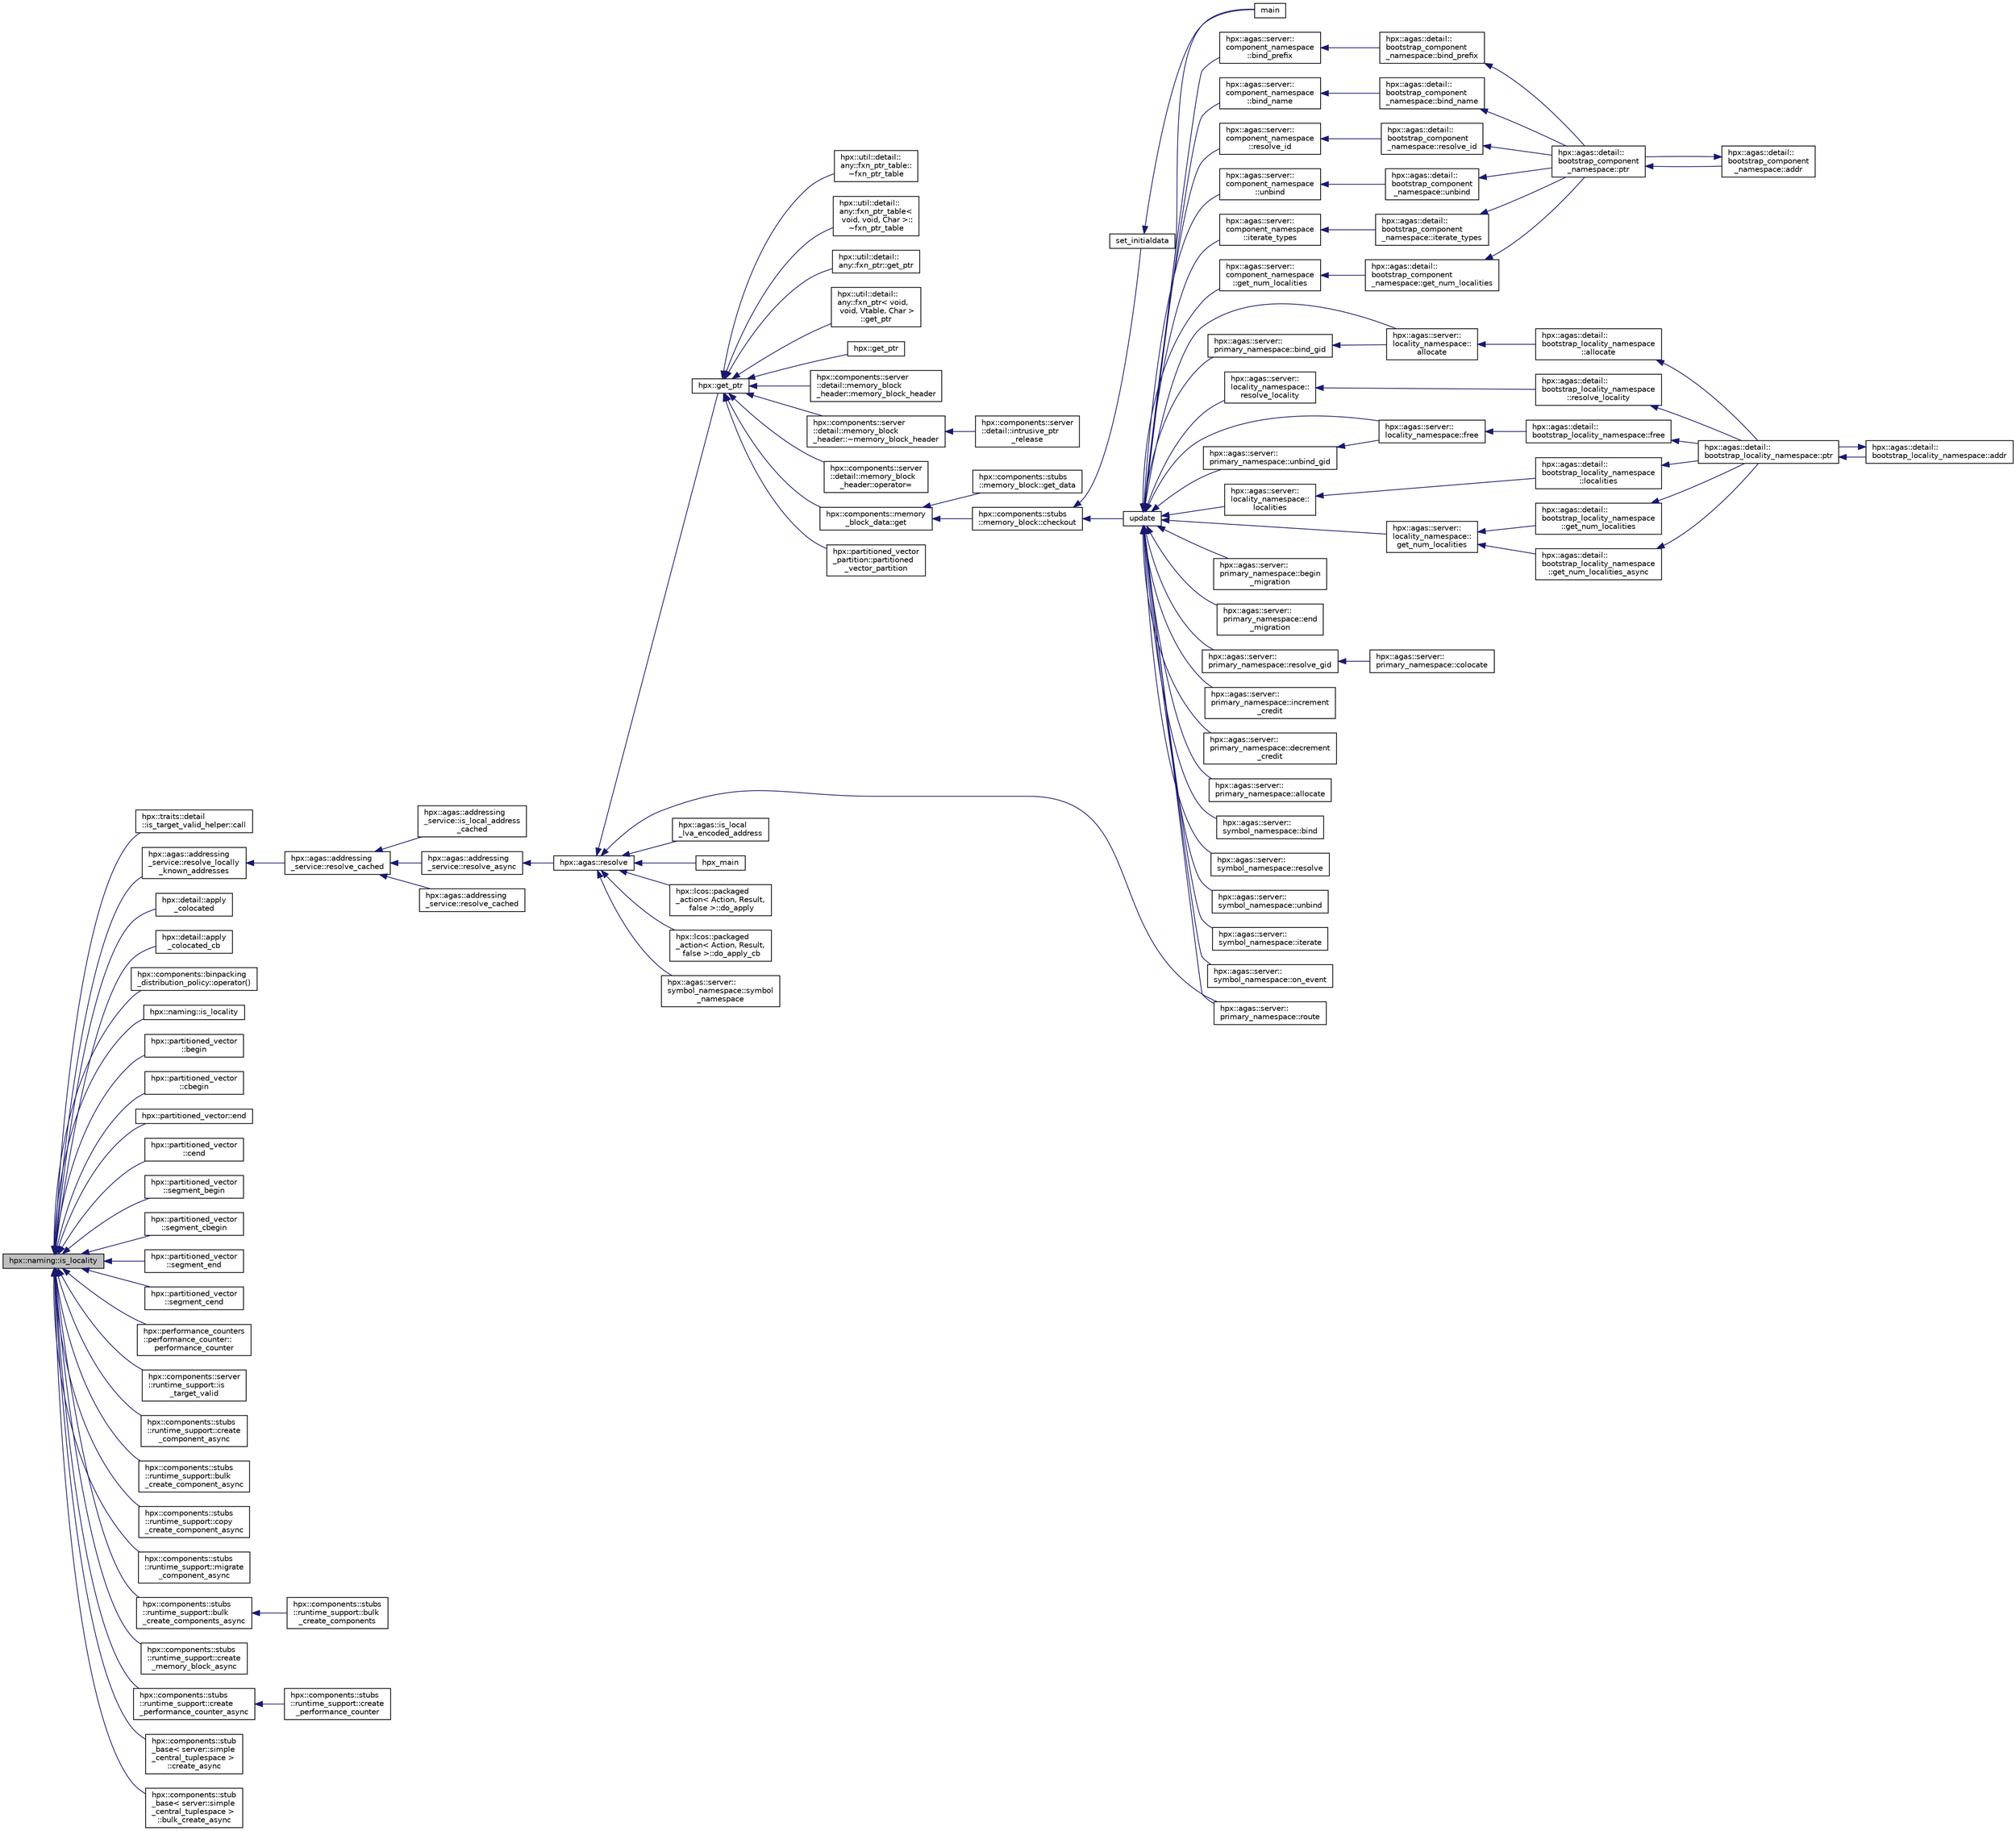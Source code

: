digraph "hpx::naming::is_locality"
{
  edge [fontname="Helvetica",fontsize="10",labelfontname="Helvetica",labelfontsize="10"];
  node [fontname="Helvetica",fontsize="10",shape=record];
  rankdir="LR";
  Node4150 [label="hpx::naming::is_locality",height=0.2,width=0.4,color="black", fillcolor="grey75", style="filled", fontcolor="black"];
  Node4150 -> Node4151 [dir="back",color="midnightblue",fontsize="10",style="solid",fontname="Helvetica"];
  Node4151 [label="hpx::traits::detail\l::is_target_valid_helper::call",height=0.2,width=0.4,color="black", fillcolor="white", style="filled",URL="$d4/d9e/structhpx_1_1traits_1_1detail_1_1is__target__valid__helper.html#a0949a185d55ffd0f45e80f6aa623934b"];
  Node4150 -> Node4152 [dir="back",color="midnightblue",fontsize="10",style="solid",fontname="Helvetica"];
  Node4152 [label="hpx::agas::addressing\l_service::resolve_locally\l_known_addresses",height=0.2,width=0.4,color="black", fillcolor="white", style="filled",URL="$db/d58/structhpx_1_1agas_1_1addressing__service.html#afb44b2c86524b47d1431d9d66524075c"];
  Node4152 -> Node4153 [dir="back",color="midnightblue",fontsize="10",style="solid",fontname="Helvetica"];
  Node4153 [label="hpx::agas::addressing\l_service::resolve_cached",height=0.2,width=0.4,color="black", fillcolor="white", style="filled",URL="$db/d58/structhpx_1_1agas_1_1addressing__service.html#a187ac62b4a4b7c1b98b75979357f07a9"];
  Node4153 -> Node4154 [dir="back",color="midnightblue",fontsize="10",style="solid",fontname="Helvetica"];
  Node4154 [label="hpx::agas::addressing\l_service::is_local_address\l_cached",height=0.2,width=0.4,color="black", fillcolor="white", style="filled",URL="$db/d58/structhpx_1_1agas_1_1addressing__service.html#ac22315a71f47927a730953d44c01e119"];
  Node4153 -> Node4155 [dir="back",color="midnightblue",fontsize="10",style="solid",fontname="Helvetica"];
  Node4155 [label="hpx::agas::addressing\l_service::resolve_async",height=0.2,width=0.4,color="black", fillcolor="white", style="filled",URL="$db/d58/structhpx_1_1agas_1_1addressing__service.html#a3344990e7d5c255f51bf89a8fb2828eb"];
  Node4155 -> Node4156 [dir="back",color="midnightblue",fontsize="10",style="solid",fontname="Helvetica"];
  Node4156 [label="hpx::agas::resolve",height=0.2,width=0.4,color="black", fillcolor="white", style="filled",URL="$dc/d54/namespacehpx_1_1agas.html#aa3252ce39fbc229439bb0d85875b01fb"];
  Node4156 -> Node4157 [dir="back",color="midnightblue",fontsize="10",style="solid",fontname="Helvetica"];
  Node4157 [label="hpx::get_ptr",height=0.2,width=0.4,color="black", fillcolor="white", style="filled",URL="$d8/d83/namespacehpx.html#aeb814737de830a2e8e340ca052d5ebfa",tooltip="Returns a future referring to the pointer to the underlying memory of a component. "];
  Node4157 -> Node4158 [dir="back",color="midnightblue",fontsize="10",style="solid",fontname="Helvetica"];
  Node4158 [label="hpx::util::detail::\lany::fxn_ptr_table::\l~fxn_ptr_table",height=0.2,width=0.4,color="black", fillcolor="white", style="filled",URL="$d4/d23/structhpx_1_1util_1_1detail_1_1any_1_1fxn__ptr__table.html#abec0243c15a22c17b416628b8de59111"];
  Node4157 -> Node4159 [dir="back",color="midnightblue",fontsize="10",style="solid",fontname="Helvetica"];
  Node4159 [label="hpx::util::detail::\lany::fxn_ptr_table\<\l void, void, Char \>::\l~fxn_ptr_table",height=0.2,width=0.4,color="black", fillcolor="white", style="filled",URL="$d3/d8f/structhpx_1_1util_1_1detail_1_1any_1_1fxn__ptr__table_3_01void_00_01void_00_01_char_01_4.html#aa98a639e98218646776adc0f4d0c4f68"];
  Node4157 -> Node4160 [dir="back",color="midnightblue",fontsize="10",style="solid",fontname="Helvetica"];
  Node4160 [label="hpx::util::detail::\lany::fxn_ptr::get_ptr",height=0.2,width=0.4,color="black", fillcolor="white", style="filled",URL="$d7/dcb/structhpx_1_1util_1_1detail_1_1any_1_1fxn__ptr.html#a43d78a2ab4dd4b2149f361b38eeac853"];
  Node4157 -> Node4161 [dir="back",color="midnightblue",fontsize="10",style="solid",fontname="Helvetica"];
  Node4161 [label="hpx::util::detail::\lany::fxn_ptr\< void,\l void, Vtable, Char \>\l::get_ptr",height=0.2,width=0.4,color="black", fillcolor="white", style="filled",URL="$d4/dfd/structhpx_1_1util_1_1detail_1_1any_1_1fxn__ptr_3_01void_00_01void_00_01_vtable_00_01_char_01_4.html#a92b4217797102bca7f9ebe903be1cbbe"];
  Node4157 -> Node4162 [dir="back",color="midnightblue",fontsize="10",style="solid",fontname="Helvetica"];
  Node4162 [label="hpx::get_ptr",height=0.2,width=0.4,color="black", fillcolor="white", style="filled",URL="$d8/d83/namespacehpx.html#a488c36e8791a0f000ffce5ce86994602",tooltip="Returns a future referring to the pointer to the underlying memory of a component. "];
  Node4157 -> Node4163 [dir="back",color="midnightblue",fontsize="10",style="solid",fontname="Helvetica"];
  Node4163 [label="hpx::components::server\l::detail::memory_block\l_header::memory_block_header",height=0.2,width=0.4,color="black", fillcolor="white", style="filled",URL="$d7/d1b/classhpx_1_1components_1_1server_1_1detail_1_1memory__block__header.html#aed5e8cf63bf5845d4e1e6d24c5ff36fe"];
  Node4157 -> Node4164 [dir="back",color="midnightblue",fontsize="10",style="solid",fontname="Helvetica"];
  Node4164 [label="hpx::components::server\l::detail::memory_block\l_header::~memory_block_header",height=0.2,width=0.4,color="black", fillcolor="white", style="filled",URL="$d7/d1b/classhpx_1_1components_1_1server_1_1detail_1_1memory__block__header.html#a64944da9256f10c75be3c4683f978314"];
  Node4164 -> Node4165 [dir="back",color="midnightblue",fontsize="10",style="solid",fontname="Helvetica"];
  Node4165 [label="hpx::components::server\l::detail::intrusive_ptr\l_release",height=0.2,width=0.4,color="black", fillcolor="white", style="filled",URL="$d8/d25/namespacehpx_1_1components_1_1server_1_1detail.html#a17d9da126dd7a005fe03586fc75ca180"];
  Node4157 -> Node4166 [dir="back",color="midnightblue",fontsize="10",style="solid",fontname="Helvetica"];
  Node4166 [label="hpx::components::server\l::detail::memory_block\l_header::operator=",height=0.2,width=0.4,color="black", fillcolor="white", style="filled",URL="$d7/d1b/classhpx_1_1components_1_1server_1_1detail_1_1memory__block__header.html#a9f0f60ded060c5333875f47c4d36df16"];
  Node4157 -> Node4167 [dir="back",color="midnightblue",fontsize="10",style="solid",fontname="Helvetica"];
  Node4167 [label="hpx::components::memory\l_block_data::get",height=0.2,width=0.4,color="black", fillcolor="white", style="filled",URL="$d5/d76/classhpx_1_1components_1_1memory__block__data.html#a97ce2f01b730d8d90d329c1642fc0b28"];
  Node4167 -> Node4168 [dir="back",color="midnightblue",fontsize="10",style="solid",fontname="Helvetica"];
  Node4168 [label="hpx::components::stubs\l::memory_block::get_data",height=0.2,width=0.4,color="black", fillcolor="white", style="filled",URL="$d2/d46/structhpx_1_1components_1_1stubs_1_1memory__block.html#ac16c7812886244945987a05d7cb9b6e2"];
  Node4167 -> Node4169 [dir="back",color="midnightblue",fontsize="10",style="solid",fontname="Helvetica"];
  Node4169 [label="hpx::components::stubs\l::memory_block::checkout",height=0.2,width=0.4,color="black", fillcolor="white", style="filled",URL="$d2/d46/structhpx_1_1components_1_1stubs_1_1memory__block.html#a37128bbb38e0ee31010f3d06d6de4e66"];
  Node4169 -> Node4170 [dir="back",color="midnightblue",fontsize="10",style="solid",fontname="Helvetica"];
  Node4170 [label="set_initialdata",height=0.2,width=0.4,color="black", fillcolor="white", style="filled",URL="$d7/d8b/non__atomic__rma_8cpp.html#a8088a219b6b7da870545f4ec73f80930"];
  Node4170 -> Node4171 [dir="back",color="midnightblue",fontsize="10",style="solid",fontname="Helvetica"];
  Node4171 [label="main",height=0.2,width=0.4,color="black", fillcolor="white", style="filled",URL="$d7/d8b/non__atomic__rma_8cpp.html#a0ddf1224851353fc92bfbff6f499fa97"];
  Node4169 -> Node4172 [dir="back",color="midnightblue",fontsize="10",style="solid",fontname="Helvetica"];
  Node4172 [label="update",height=0.2,width=0.4,color="black", fillcolor="white", style="filled",URL="$d7/d8b/non__atomic__rma_8cpp.html#a1f6c9aa3449cfad360e892c9c0bb7773"];
  Node4172 -> Node4173 [dir="back",color="midnightblue",fontsize="10",style="solid",fontname="Helvetica"];
  Node4173 [label="hpx::agas::server::\lcomponent_namespace\l::bind_prefix",height=0.2,width=0.4,color="black", fillcolor="white", style="filled",URL="$d4/dc8/structhpx_1_1agas_1_1server_1_1component__namespace.html#aa0f1e073d2837e493bbb13ffd5c06dc7"];
  Node4173 -> Node4174 [dir="back",color="midnightblue",fontsize="10",style="solid",fontname="Helvetica"];
  Node4174 [label="hpx::agas::detail::\lbootstrap_component\l_namespace::bind_prefix",height=0.2,width=0.4,color="black", fillcolor="white", style="filled",URL="$d4/db7/structhpx_1_1agas_1_1detail_1_1bootstrap__component__namespace.html#a9c4e85844335c1eb7a2dee35ab973927"];
  Node4174 -> Node4175 [dir="back",color="midnightblue",fontsize="10",style="solid",fontname="Helvetica"];
  Node4175 [label="hpx::agas::detail::\lbootstrap_component\l_namespace::ptr",height=0.2,width=0.4,color="black", fillcolor="white", style="filled",URL="$d4/db7/structhpx_1_1agas_1_1detail_1_1bootstrap__component__namespace.html#a2ddc1b51e40d6b5c32f7eeba52a7527d"];
  Node4175 -> Node4176 [dir="back",color="midnightblue",fontsize="10",style="solid",fontname="Helvetica"];
  Node4176 [label="hpx::agas::detail::\lbootstrap_component\l_namespace::addr",height=0.2,width=0.4,color="black", fillcolor="white", style="filled",URL="$d4/db7/structhpx_1_1agas_1_1detail_1_1bootstrap__component__namespace.html#a4947343cef580d3a72f9fcb6803a54b1"];
  Node4176 -> Node4175 [dir="back",color="midnightblue",fontsize="10",style="solid",fontname="Helvetica"];
  Node4172 -> Node4177 [dir="back",color="midnightblue",fontsize="10",style="solid",fontname="Helvetica"];
  Node4177 [label="hpx::agas::server::\lcomponent_namespace\l::bind_name",height=0.2,width=0.4,color="black", fillcolor="white", style="filled",URL="$d4/dc8/structhpx_1_1agas_1_1server_1_1component__namespace.html#ac81ad0c6b5a63d0af3299207949b4749"];
  Node4177 -> Node4178 [dir="back",color="midnightblue",fontsize="10",style="solid",fontname="Helvetica"];
  Node4178 [label="hpx::agas::detail::\lbootstrap_component\l_namespace::bind_name",height=0.2,width=0.4,color="black", fillcolor="white", style="filled",URL="$d4/db7/structhpx_1_1agas_1_1detail_1_1bootstrap__component__namespace.html#ad25372861bda6208139f91887d918fbb"];
  Node4178 -> Node4175 [dir="back",color="midnightblue",fontsize="10",style="solid",fontname="Helvetica"];
  Node4172 -> Node4179 [dir="back",color="midnightblue",fontsize="10",style="solid",fontname="Helvetica"];
  Node4179 [label="hpx::agas::server::\lcomponent_namespace\l::resolve_id",height=0.2,width=0.4,color="black", fillcolor="white", style="filled",URL="$d4/dc8/structhpx_1_1agas_1_1server_1_1component__namespace.html#acee1577d340b0c3af69fea410a97e760"];
  Node4179 -> Node4180 [dir="back",color="midnightblue",fontsize="10",style="solid",fontname="Helvetica"];
  Node4180 [label="hpx::agas::detail::\lbootstrap_component\l_namespace::resolve_id",height=0.2,width=0.4,color="black", fillcolor="white", style="filled",URL="$d4/db7/structhpx_1_1agas_1_1detail_1_1bootstrap__component__namespace.html#a59c6702ea1ee4d5d744d89bb57c6ba83"];
  Node4180 -> Node4175 [dir="back",color="midnightblue",fontsize="10",style="solid",fontname="Helvetica"];
  Node4172 -> Node4181 [dir="back",color="midnightblue",fontsize="10",style="solid",fontname="Helvetica"];
  Node4181 [label="hpx::agas::server::\lcomponent_namespace\l::unbind",height=0.2,width=0.4,color="black", fillcolor="white", style="filled",URL="$d4/dc8/structhpx_1_1agas_1_1server_1_1component__namespace.html#a6a1c04b36c3f7c2a61dba64cf586f2b7"];
  Node4181 -> Node4182 [dir="back",color="midnightblue",fontsize="10",style="solid",fontname="Helvetica"];
  Node4182 [label="hpx::agas::detail::\lbootstrap_component\l_namespace::unbind",height=0.2,width=0.4,color="black", fillcolor="white", style="filled",URL="$d4/db7/structhpx_1_1agas_1_1detail_1_1bootstrap__component__namespace.html#aed0961449fec108933b6f738040e98af"];
  Node4182 -> Node4175 [dir="back",color="midnightblue",fontsize="10",style="solid",fontname="Helvetica"];
  Node4172 -> Node4183 [dir="back",color="midnightblue",fontsize="10",style="solid",fontname="Helvetica"];
  Node4183 [label="hpx::agas::server::\lcomponent_namespace\l::iterate_types",height=0.2,width=0.4,color="black", fillcolor="white", style="filled",URL="$d4/dc8/structhpx_1_1agas_1_1server_1_1component__namespace.html#a841f64a9b93bb658091f80fa5019c42c"];
  Node4183 -> Node4184 [dir="back",color="midnightblue",fontsize="10",style="solid",fontname="Helvetica"];
  Node4184 [label="hpx::agas::detail::\lbootstrap_component\l_namespace::iterate_types",height=0.2,width=0.4,color="black", fillcolor="white", style="filled",URL="$d4/db7/structhpx_1_1agas_1_1detail_1_1bootstrap__component__namespace.html#a750193d7d4f0ed8a9adcd7054ae62063"];
  Node4184 -> Node4175 [dir="back",color="midnightblue",fontsize="10",style="solid",fontname="Helvetica"];
  Node4172 -> Node4185 [dir="back",color="midnightblue",fontsize="10",style="solid",fontname="Helvetica"];
  Node4185 [label="hpx::agas::server::\lcomponent_namespace\l::get_num_localities",height=0.2,width=0.4,color="black", fillcolor="white", style="filled",URL="$d4/dc8/structhpx_1_1agas_1_1server_1_1component__namespace.html#ae4612aa43bf1a3173cc0a17f78593a1f"];
  Node4185 -> Node4186 [dir="back",color="midnightblue",fontsize="10",style="solid",fontname="Helvetica"];
  Node4186 [label="hpx::agas::detail::\lbootstrap_component\l_namespace::get_num_localities",height=0.2,width=0.4,color="black", fillcolor="white", style="filled",URL="$d4/db7/structhpx_1_1agas_1_1detail_1_1bootstrap__component__namespace.html#a2ac6a4525c269aa2f635b877e98209aa"];
  Node4186 -> Node4175 [dir="back",color="midnightblue",fontsize="10",style="solid",fontname="Helvetica"];
  Node4172 -> Node4187 [dir="back",color="midnightblue",fontsize="10",style="solid",fontname="Helvetica"];
  Node4187 [label="hpx::agas::server::\llocality_namespace::\lallocate",height=0.2,width=0.4,color="black", fillcolor="white", style="filled",URL="$dc/d72/structhpx_1_1agas_1_1server_1_1locality__namespace.html#a584777211619893840252d5c72b726ac"];
  Node4187 -> Node4188 [dir="back",color="midnightblue",fontsize="10",style="solid",fontname="Helvetica"];
  Node4188 [label="hpx::agas::detail::\lbootstrap_locality_namespace\l::allocate",height=0.2,width=0.4,color="black", fillcolor="white", style="filled",URL="$d2/d28/structhpx_1_1agas_1_1detail_1_1bootstrap__locality__namespace.html#a17fa8a29a5b6c64ac5f92b67fd816be1"];
  Node4188 -> Node4189 [dir="back",color="midnightblue",fontsize="10",style="solid",fontname="Helvetica"];
  Node4189 [label="hpx::agas::detail::\lbootstrap_locality_namespace::ptr",height=0.2,width=0.4,color="black", fillcolor="white", style="filled",URL="$d2/d28/structhpx_1_1agas_1_1detail_1_1bootstrap__locality__namespace.html#a5d4dcef228d9a8e6040f2e404546a7b8"];
  Node4189 -> Node4190 [dir="back",color="midnightblue",fontsize="10",style="solid",fontname="Helvetica"];
  Node4190 [label="hpx::agas::detail::\lbootstrap_locality_namespace::addr",height=0.2,width=0.4,color="black", fillcolor="white", style="filled",URL="$d2/d28/structhpx_1_1agas_1_1detail_1_1bootstrap__locality__namespace.html#a6a5b1a39f25283d49aae9a42b5c4388a"];
  Node4190 -> Node4189 [dir="back",color="midnightblue",fontsize="10",style="solid",fontname="Helvetica"];
  Node4172 -> Node4191 [dir="back",color="midnightblue",fontsize="10",style="solid",fontname="Helvetica"];
  Node4191 [label="hpx::agas::server::\llocality_namespace::\lresolve_locality",height=0.2,width=0.4,color="black", fillcolor="white", style="filled",URL="$dc/d72/structhpx_1_1agas_1_1server_1_1locality__namespace.html#acc664dc0ee762d5b35802aa60ac9f6e7"];
  Node4191 -> Node4192 [dir="back",color="midnightblue",fontsize="10",style="solid",fontname="Helvetica"];
  Node4192 [label="hpx::agas::detail::\lbootstrap_locality_namespace\l::resolve_locality",height=0.2,width=0.4,color="black", fillcolor="white", style="filled",URL="$d2/d28/structhpx_1_1agas_1_1detail_1_1bootstrap__locality__namespace.html#a90a9e093f25dbd05d50ec1b46ced037c"];
  Node4192 -> Node4189 [dir="back",color="midnightblue",fontsize="10",style="solid",fontname="Helvetica"];
  Node4172 -> Node4193 [dir="back",color="midnightblue",fontsize="10",style="solid",fontname="Helvetica"];
  Node4193 [label="hpx::agas::server::\llocality_namespace::free",height=0.2,width=0.4,color="black", fillcolor="white", style="filled",URL="$dc/d72/structhpx_1_1agas_1_1server_1_1locality__namespace.html#a53c05de8b43cbdb17edf4930b0fc0ac6"];
  Node4193 -> Node4194 [dir="back",color="midnightblue",fontsize="10",style="solid",fontname="Helvetica"];
  Node4194 [label="hpx::agas::detail::\lbootstrap_locality_namespace::free",height=0.2,width=0.4,color="black", fillcolor="white", style="filled",URL="$d2/d28/structhpx_1_1agas_1_1detail_1_1bootstrap__locality__namespace.html#a2830ab98d14d3fadcec97a72783f9221"];
  Node4194 -> Node4189 [dir="back",color="midnightblue",fontsize="10",style="solid",fontname="Helvetica"];
  Node4172 -> Node4195 [dir="back",color="midnightblue",fontsize="10",style="solid",fontname="Helvetica"];
  Node4195 [label="hpx::agas::server::\llocality_namespace::\llocalities",height=0.2,width=0.4,color="black", fillcolor="white", style="filled",URL="$dc/d72/structhpx_1_1agas_1_1server_1_1locality__namespace.html#ab0ecc44f496ee5011c8ba2c73ea4e5e5"];
  Node4195 -> Node4196 [dir="back",color="midnightblue",fontsize="10",style="solid",fontname="Helvetica"];
  Node4196 [label="hpx::agas::detail::\lbootstrap_locality_namespace\l::localities",height=0.2,width=0.4,color="black", fillcolor="white", style="filled",URL="$d2/d28/structhpx_1_1agas_1_1detail_1_1bootstrap__locality__namespace.html#ab8a1c96ad1ffea65eac264d0c2f64de9"];
  Node4196 -> Node4189 [dir="back",color="midnightblue",fontsize="10",style="solid",fontname="Helvetica"];
  Node4172 -> Node4197 [dir="back",color="midnightblue",fontsize="10",style="solid",fontname="Helvetica"];
  Node4197 [label="hpx::agas::server::\llocality_namespace::\lget_num_localities",height=0.2,width=0.4,color="black", fillcolor="white", style="filled",URL="$dc/d72/structhpx_1_1agas_1_1server_1_1locality__namespace.html#a0df77ad95317a3800a9ae69e8a7ebbe8"];
  Node4197 -> Node4198 [dir="back",color="midnightblue",fontsize="10",style="solid",fontname="Helvetica"];
  Node4198 [label="hpx::agas::detail::\lbootstrap_locality_namespace\l::get_num_localities",height=0.2,width=0.4,color="black", fillcolor="white", style="filled",URL="$d2/d28/structhpx_1_1agas_1_1detail_1_1bootstrap__locality__namespace.html#a6c757ccbb4b7a4a0444dbe3ddee6c6c9"];
  Node4198 -> Node4189 [dir="back",color="midnightblue",fontsize="10",style="solid",fontname="Helvetica"];
  Node4197 -> Node4199 [dir="back",color="midnightblue",fontsize="10",style="solid",fontname="Helvetica"];
  Node4199 [label="hpx::agas::detail::\lbootstrap_locality_namespace\l::get_num_localities_async",height=0.2,width=0.4,color="black", fillcolor="white", style="filled",URL="$d2/d28/structhpx_1_1agas_1_1detail_1_1bootstrap__locality__namespace.html#ac82989597458b0c52fb29f1e3e9fa9d3"];
  Node4199 -> Node4189 [dir="back",color="midnightblue",fontsize="10",style="solid",fontname="Helvetica"];
  Node4172 -> Node4171 [dir="back",color="midnightblue",fontsize="10",style="solid",fontname="Helvetica"];
  Node4172 -> Node4200 [dir="back",color="midnightblue",fontsize="10",style="solid",fontname="Helvetica"];
  Node4200 [label="hpx::agas::server::\lprimary_namespace::begin\l_migration",height=0.2,width=0.4,color="black", fillcolor="white", style="filled",URL="$d7/d3a/structhpx_1_1agas_1_1server_1_1primary__namespace.html#aca25c89f18a24d56fb9d230735ac8361"];
  Node4172 -> Node4201 [dir="back",color="midnightblue",fontsize="10",style="solid",fontname="Helvetica"];
  Node4201 [label="hpx::agas::server::\lprimary_namespace::end\l_migration",height=0.2,width=0.4,color="black", fillcolor="white", style="filled",URL="$d7/d3a/structhpx_1_1agas_1_1server_1_1primary__namespace.html#a1905203b50cb381ee1cb52bbcc602286"];
  Node4172 -> Node4202 [dir="back",color="midnightblue",fontsize="10",style="solid",fontname="Helvetica"];
  Node4202 [label="hpx::agas::server::\lprimary_namespace::bind_gid",height=0.2,width=0.4,color="black", fillcolor="white", style="filled",URL="$d7/d3a/structhpx_1_1agas_1_1server_1_1primary__namespace.html#ab1681a26c8e8cc901a7e21544a88a951"];
  Node4202 -> Node4187 [dir="back",color="midnightblue",fontsize="10",style="solid",fontname="Helvetica"];
  Node4172 -> Node4203 [dir="back",color="midnightblue",fontsize="10",style="solid",fontname="Helvetica"];
  Node4203 [label="hpx::agas::server::\lprimary_namespace::resolve_gid",height=0.2,width=0.4,color="black", fillcolor="white", style="filled",URL="$d7/d3a/structhpx_1_1agas_1_1server_1_1primary__namespace.html#a967d5cd6df2454d4d74191d22028f756"];
  Node4203 -> Node4204 [dir="back",color="midnightblue",fontsize="10",style="solid",fontname="Helvetica"];
  Node4204 [label="hpx::agas::server::\lprimary_namespace::colocate",height=0.2,width=0.4,color="black", fillcolor="white", style="filled",URL="$d7/d3a/structhpx_1_1agas_1_1server_1_1primary__namespace.html#a326ebd3b0f65ea692ed0c085f015d0f4"];
  Node4172 -> Node4205 [dir="back",color="midnightblue",fontsize="10",style="solid",fontname="Helvetica"];
  Node4205 [label="hpx::agas::server::\lprimary_namespace::unbind_gid",height=0.2,width=0.4,color="black", fillcolor="white", style="filled",URL="$d7/d3a/structhpx_1_1agas_1_1server_1_1primary__namespace.html#ab86ca45dbf7362722af552f285ee5783"];
  Node4205 -> Node4193 [dir="back",color="midnightblue",fontsize="10",style="solid",fontname="Helvetica"];
  Node4172 -> Node4206 [dir="back",color="midnightblue",fontsize="10",style="solid",fontname="Helvetica"];
  Node4206 [label="hpx::agas::server::\lprimary_namespace::increment\l_credit",height=0.2,width=0.4,color="black", fillcolor="white", style="filled",URL="$d7/d3a/structhpx_1_1agas_1_1server_1_1primary__namespace.html#a4f254d5f7e9910fa0505c77f3c390011"];
  Node4172 -> Node4207 [dir="back",color="midnightblue",fontsize="10",style="solid",fontname="Helvetica"];
  Node4207 [label="hpx::agas::server::\lprimary_namespace::decrement\l_credit",height=0.2,width=0.4,color="black", fillcolor="white", style="filled",URL="$d7/d3a/structhpx_1_1agas_1_1server_1_1primary__namespace.html#ae3e39a46a5efda084c9971c1c5f519a3"];
  Node4172 -> Node4208 [dir="back",color="midnightblue",fontsize="10",style="solid",fontname="Helvetica"];
  Node4208 [label="hpx::agas::server::\lprimary_namespace::allocate",height=0.2,width=0.4,color="black", fillcolor="white", style="filled",URL="$d7/d3a/structhpx_1_1agas_1_1server_1_1primary__namespace.html#a87560fb730ac846b91fc7287dc4e247b"];
  Node4172 -> Node4209 [dir="back",color="midnightblue",fontsize="10",style="solid",fontname="Helvetica"];
  Node4209 [label="hpx::agas::server::\lprimary_namespace::route",height=0.2,width=0.4,color="black", fillcolor="white", style="filled",URL="$d7/d3a/structhpx_1_1agas_1_1server_1_1primary__namespace.html#a9037a1baa55fb13097a541bc365f2d0b"];
  Node4172 -> Node4210 [dir="back",color="midnightblue",fontsize="10",style="solid",fontname="Helvetica"];
  Node4210 [label="hpx::agas::server::\lsymbol_namespace::bind",height=0.2,width=0.4,color="black", fillcolor="white", style="filled",URL="$dc/da6/structhpx_1_1agas_1_1server_1_1symbol__namespace.html#a229ead0876ac8c5754793a2ca68de559"];
  Node4172 -> Node4211 [dir="back",color="midnightblue",fontsize="10",style="solid",fontname="Helvetica"];
  Node4211 [label="hpx::agas::server::\lsymbol_namespace::resolve",height=0.2,width=0.4,color="black", fillcolor="white", style="filled",URL="$dc/da6/structhpx_1_1agas_1_1server_1_1symbol__namespace.html#aec3fc24e40dc96142eb77537945e92d5"];
  Node4172 -> Node4212 [dir="back",color="midnightblue",fontsize="10",style="solid",fontname="Helvetica"];
  Node4212 [label="hpx::agas::server::\lsymbol_namespace::unbind",height=0.2,width=0.4,color="black", fillcolor="white", style="filled",URL="$dc/da6/structhpx_1_1agas_1_1server_1_1symbol__namespace.html#a815485bd53b2cd7bd8acb57c142cb293"];
  Node4172 -> Node4213 [dir="back",color="midnightblue",fontsize="10",style="solid",fontname="Helvetica"];
  Node4213 [label="hpx::agas::server::\lsymbol_namespace::iterate",height=0.2,width=0.4,color="black", fillcolor="white", style="filled",URL="$dc/da6/structhpx_1_1agas_1_1server_1_1symbol__namespace.html#a11805477f07dc19afc43990b2997d190"];
  Node4172 -> Node4214 [dir="back",color="midnightblue",fontsize="10",style="solid",fontname="Helvetica"];
  Node4214 [label="hpx::agas::server::\lsymbol_namespace::on_event",height=0.2,width=0.4,color="black", fillcolor="white", style="filled",URL="$dc/da6/structhpx_1_1agas_1_1server_1_1symbol__namespace.html#abbfcf18e8d40612e4fa618a39a2fc492"];
  Node4157 -> Node4215 [dir="back",color="midnightblue",fontsize="10",style="solid",fontname="Helvetica"];
  Node4215 [label="hpx::partitioned_vector\l_partition::partitioned\l_vector_partition",height=0.2,width=0.4,color="black", fillcolor="white", style="filled",URL="$da/d87/classhpx_1_1partitioned__vector__partition.html#a85078a778fae06c9d51315c2775227c2"];
  Node4156 -> Node4216 [dir="back",color="midnightblue",fontsize="10",style="solid",fontname="Helvetica"];
  Node4216 [label="hpx::agas::is_local\l_lva_encoded_address",height=0.2,width=0.4,color="black", fillcolor="white", style="filled",URL="$dc/d54/namespacehpx_1_1agas.html#abb5e5584ed3b536ace8e3f58415e24c2"];
  Node4156 -> Node4217 [dir="back",color="midnightblue",fontsize="10",style="solid",fontname="Helvetica"];
  Node4217 [label="hpx_main",height=0.2,width=0.4,color="black", fillcolor="white", style="filled",URL="$d1/d4f/local__address__rebind_8cpp.html#aaf67a3863f19ff7033e239ebb1204fb7"];
  Node4156 -> Node4218 [dir="back",color="midnightblue",fontsize="10",style="solid",fontname="Helvetica"];
  Node4218 [label="hpx::lcos::packaged\l_action\< Action, Result,\l false \>::do_apply",height=0.2,width=0.4,color="black", fillcolor="white", style="filled",URL="$df/da7/classhpx_1_1lcos_1_1packaged__action_3_01_action_00_01_result_00_01false_01_4.html#a7b4b07dc448c4f1e41b2d0dd4db0766d"];
  Node4156 -> Node4219 [dir="back",color="midnightblue",fontsize="10",style="solid",fontname="Helvetica"];
  Node4219 [label="hpx::lcos::packaged\l_action\< Action, Result,\l false \>::do_apply_cb",height=0.2,width=0.4,color="black", fillcolor="white", style="filled",URL="$df/da7/classhpx_1_1lcos_1_1packaged__action_3_01_action_00_01_result_00_01false_01_4.html#ae9e7cb83096eb3fd1b748c39545d66a7"];
  Node4156 -> Node4209 [dir="back",color="midnightblue",fontsize="10",style="solid",fontname="Helvetica"];
  Node4156 -> Node4220 [dir="back",color="midnightblue",fontsize="10",style="solid",fontname="Helvetica"];
  Node4220 [label="hpx::agas::server::\lsymbol_namespace::symbol\l_namespace",height=0.2,width=0.4,color="black", fillcolor="white", style="filled",URL="$dc/da6/structhpx_1_1agas_1_1server_1_1symbol__namespace.html#a47e93a69f95628011765023a666b6619"];
  Node4153 -> Node4221 [dir="back",color="midnightblue",fontsize="10",style="solid",fontname="Helvetica"];
  Node4221 [label="hpx::agas::addressing\l_service::resolve_cached",height=0.2,width=0.4,color="black", fillcolor="white", style="filled",URL="$db/d58/structhpx_1_1agas_1_1addressing__service.html#a5d63a4e7a5e442e1d19692d6f71673e6"];
  Node4150 -> Node4222 [dir="back",color="midnightblue",fontsize="10",style="solid",fontname="Helvetica"];
  Node4222 [label="hpx::detail::apply\l_colocated",height=0.2,width=0.4,color="black", fillcolor="white", style="filled",URL="$d5/dbe/namespacehpx_1_1detail.html#a2127766fb132615881bcb24b19baa6c6"];
  Node4150 -> Node4223 [dir="back",color="midnightblue",fontsize="10",style="solid",fontname="Helvetica"];
  Node4223 [label="hpx::detail::apply\l_colocated_cb",height=0.2,width=0.4,color="black", fillcolor="white", style="filled",URL="$d5/dbe/namespacehpx_1_1detail.html#ac66fdd13ed68a58f3dee06cd9a636bf4"];
  Node4150 -> Node4224 [dir="back",color="midnightblue",fontsize="10",style="solid",fontname="Helvetica"];
  Node4224 [label="hpx::components::binpacking\l_distribution_policy::operator()",height=0.2,width=0.4,color="black", fillcolor="white", style="filled",URL="$da/d4d/structhpx_1_1components_1_1binpacking__distribution__policy.html#a2f4f3fa90f2873a356436b2843acfed7"];
  Node4150 -> Node4225 [dir="back",color="midnightblue",fontsize="10",style="solid",fontname="Helvetica"];
  Node4225 [label="hpx::naming::is_locality",height=0.2,width=0.4,color="black", fillcolor="white", style="filled",URL="$d4/dc9/namespacehpx_1_1naming.html#ab7cc701b16be2207cc18c3a106effcb4"];
  Node4150 -> Node4226 [dir="back",color="midnightblue",fontsize="10",style="solid",fontname="Helvetica"];
  Node4226 [label="hpx::partitioned_vector\l::begin",height=0.2,width=0.4,color="black", fillcolor="white", style="filled",URL="$d1/d60/classhpx_1_1partitioned__vector.html#af57ea0e4fcc73a44489fc1eb2ec14674"];
  Node4150 -> Node4227 [dir="back",color="midnightblue",fontsize="10",style="solid",fontname="Helvetica"];
  Node4227 [label="hpx::partitioned_vector\l::cbegin",height=0.2,width=0.4,color="black", fillcolor="white", style="filled",URL="$d1/d60/classhpx_1_1partitioned__vector.html#aa0e36338e6c81541d061357d89a1a08b"];
  Node4150 -> Node4228 [dir="back",color="midnightblue",fontsize="10",style="solid",fontname="Helvetica"];
  Node4228 [label="hpx::partitioned_vector::end",height=0.2,width=0.4,color="black", fillcolor="white", style="filled",URL="$d1/d60/classhpx_1_1partitioned__vector.html#aca9845a497162f455880543a744fd0be"];
  Node4150 -> Node4229 [dir="back",color="midnightblue",fontsize="10",style="solid",fontname="Helvetica"];
  Node4229 [label="hpx::partitioned_vector\l::cend",height=0.2,width=0.4,color="black", fillcolor="white", style="filled",URL="$d1/d60/classhpx_1_1partitioned__vector.html#a7b5c05159d78ba7f123751d17c5d7824"];
  Node4150 -> Node4230 [dir="back",color="midnightblue",fontsize="10",style="solid",fontname="Helvetica"];
  Node4230 [label="hpx::partitioned_vector\l::segment_begin",height=0.2,width=0.4,color="black", fillcolor="white", style="filled",URL="$d1/d60/classhpx_1_1partitioned__vector.html#af8650ba3d446f764677a8eb951b3d9e9"];
  Node4150 -> Node4231 [dir="back",color="midnightblue",fontsize="10",style="solid",fontname="Helvetica"];
  Node4231 [label="hpx::partitioned_vector\l::segment_cbegin",height=0.2,width=0.4,color="black", fillcolor="white", style="filled",URL="$d1/d60/classhpx_1_1partitioned__vector.html#a5f70c95874852cc77450324a5536fd28"];
  Node4150 -> Node4232 [dir="back",color="midnightblue",fontsize="10",style="solid",fontname="Helvetica"];
  Node4232 [label="hpx::partitioned_vector\l::segment_end",height=0.2,width=0.4,color="black", fillcolor="white", style="filled",URL="$d1/d60/classhpx_1_1partitioned__vector.html#aeb6478a3930cf39086635edcd533dcd0"];
  Node4150 -> Node4233 [dir="back",color="midnightblue",fontsize="10",style="solid",fontname="Helvetica"];
  Node4233 [label="hpx::partitioned_vector\l::segment_cend",height=0.2,width=0.4,color="black", fillcolor="white", style="filled",URL="$d1/d60/classhpx_1_1partitioned__vector.html#ac209f8776fbec2c22eba503488e96d84"];
  Node4150 -> Node4234 [dir="back",color="midnightblue",fontsize="10",style="solid",fontname="Helvetica"];
  Node4234 [label="hpx::performance_counters\l::performance_counter::\lperformance_counter",height=0.2,width=0.4,color="black", fillcolor="white", style="filled",URL="$db/d1c/structhpx_1_1performance__counters_1_1performance__counter.html#af1711af1a9b957f17c431bffe6b706c1"];
  Node4150 -> Node4235 [dir="back",color="midnightblue",fontsize="10",style="solid",fontname="Helvetica"];
  Node4235 [label="hpx::components::server\l::runtime_support::is\l_target_valid",height=0.2,width=0.4,color="black", fillcolor="white", style="filled",URL="$d8/d25/classhpx_1_1components_1_1server_1_1runtime__support.html#a17d89675ad9c0e530b4194b5fc4da440"];
  Node4150 -> Node4236 [dir="back",color="midnightblue",fontsize="10",style="solid",fontname="Helvetica"];
  Node4236 [label="hpx::components::stubs\l::runtime_support::create\l_component_async",height=0.2,width=0.4,color="black", fillcolor="white", style="filled",URL="$da/d36/structhpx_1_1components_1_1stubs_1_1runtime__support.html#abdd546a9620a4a8668ce0c5d8dc3672b"];
  Node4150 -> Node4237 [dir="back",color="midnightblue",fontsize="10",style="solid",fontname="Helvetica"];
  Node4237 [label="hpx::components::stubs\l::runtime_support::bulk\l_create_component_async",height=0.2,width=0.4,color="black", fillcolor="white", style="filled",URL="$da/d36/structhpx_1_1components_1_1stubs_1_1runtime__support.html#a7a0e0c92719b370bd0a88fb942526c8d"];
  Node4150 -> Node4238 [dir="back",color="midnightblue",fontsize="10",style="solid",fontname="Helvetica"];
  Node4238 [label="hpx::components::stubs\l::runtime_support::copy\l_create_component_async",height=0.2,width=0.4,color="black", fillcolor="white", style="filled",URL="$da/d36/structhpx_1_1components_1_1stubs_1_1runtime__support.html#a7013845797628e85bf9d3c353762ca5c"];
  Node4150 -> Node4239 [dir="back",color="midnightblue",fontsize="10",style="solid",fontname="Helvetica"];
  Node4239 [label="hpx::components::stubs\l::runtime_support::migrate\l_component_async",height=0.2,width=0.4,color="black", fillcolor="white", style="filled",URL="$da/d36/structhpx_1_1components_1_1stubs_1_1runtime__support.html#af99a18c92abd9f50b03bdbd5b53aea88"];
  Node4150 -> Node4240 [dir="back",color="midnightblue",fontsize="10",style="solid",fontname="Helvetica"];
  Node4240 [label="hpx::components::stubs\l::runtime_support::bulk\l_create_components_async",height=0.2,width=0.4,color="black", fillcolor="white", style="filled",URL="$da/d36/structhpx_1_1components_1_1stubs_1_1runtime__support.html#a42afbf0516c780791bf991a8db11a697"];
  Node4240 -> Node4241 [dir="back",color="midnightblue",fontsize="10",style="solid",fontname="Helvetica"];
  Node4241 [label="hpx::components::stubs\l::runtime_support::bulk\l_create_components",height=0.2,width=0.4,color="black", fillcolor="white", style="filled",URL="$da/d36/structhpx_1_1components_1_1stubs_1_1runtime__support.html#a68ec7427f19985b3c713ac383ff992b9"];
  Node4150 -> Node4242 [dir="back",color="midnightblue",fontsize="10",style="solid",fontname="Helvetica"];
  Node4242 [label="hpx::components::stubs\l::runtime_support::create\l_memory_block_async",height=0.2,width=0.4,color="black", fillcolor="white", style="filled",URL="$da/d36/structhpx_1_1components_1_1stubs_1_1runtime__support.html#a1216a25922fccf8007c744f9b04a14f0"];
  Node4150 -> Node4243 [dir="back",color="midnightblue",fontsize="10",style="solid",fontname="Helvetica"];
  Node4243 [label="hpx::components::stubs\l::runtime_support::create\l_performance_counter_async",height=0.2,width=0.4,color="black", fillcolor="white", style="filled",URL="$da/d36/structhpx_1_1components_1_1stubs_1_1runtime__support.html#ac08bcac3fec7064d3be8db27b4259088"];
  Node4243 -> Node4244 [dir="back",color="midnightblue",fontsize="10",style="solid",fontname="Helvetica"];
  Node4244 [label="hpx::components::stubs\l::runtime_support::create\l_performance_counter",height=0.2,width=0.4,color="black", fillcolor="white", style="filled",URL="$da/d36/structhpx_1_1components_1_1stubs_1_1runtime__support.html#ab108ef35fd320d436f7ff8208aaff9f8"];
  Node4150 -> Node4245 [dir="back",color="midnightblue",fontsize="10",style="solid",fontname="Helvetica"];
  Node4245 [label="hpx::components::stub\l_base\< server::simple\l_central_tuplespace \>\l::create_async",height=0.2,width=0.4,color="black", fillcolor="white", style="filled",URL="$de/dfa/structhpx_1_1components_1_1stub__base.html#a352a867161e19ad1e6f5ebd321e6b2d3",tooltip="Asynchronously create a new instance of a component. "];
  Node4150 -> Node4246 [dir="back",color="midnightblue",fontsize="10",style="solid",fontname="Helvetica"];
  Node4246 [label="hpx::components::stub\l_base\< server::simple\l_central_tuplespace \>\l::bulk_create_async",height=0.2,width=0.4,color="black", fillcolor="white", style="filled",URL="$de/dfa/structhpx_1_1components_1_1stub__base.html#a6a68ca7a26f10ac3d61e8f2167bee5ac"];
}
